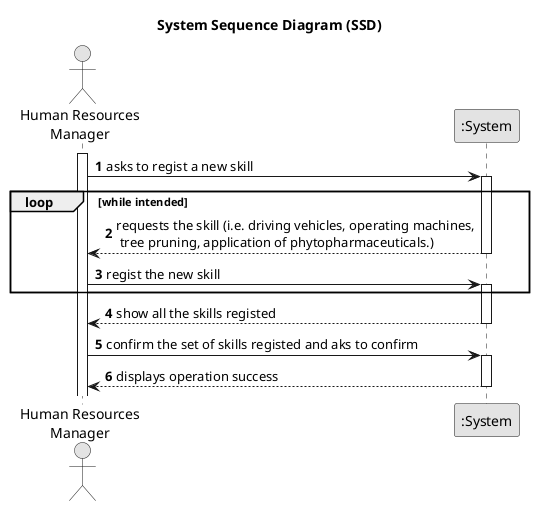 @startuml
skinparam monochrome true
skinparam packageStyle rectangle
skinparam shadowing false

title System Sequence Diagram (SSD)

autonumber

actor "Human Resources\nManager" as HRM
participant ":System" as System

activate HRM

    HRM -> System : asks to regist a new skill
    activate System

    loop while intended
            System --> HRM : requests the skill (i.e. driving vehicles, operating machines,\n tree pruning, application of phytopharmaceuticals.)
        deactivate System

        HRM -> System : regist the new skill
        activate System
    end

        System --> HRM : show all the skills registed
    deactivate System

    HRM -> System : confirm the set of skills registed and aks to confirm
    activate System

    System --> HRM : displays operation success
    deactivate System


@enduml